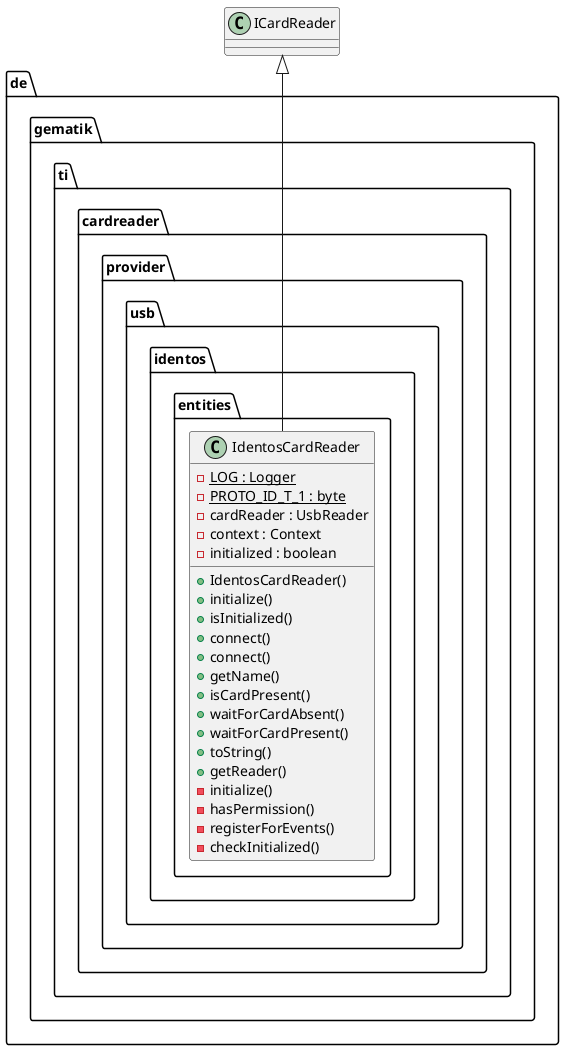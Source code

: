 @startuml


    package de.gematik.ti.cardreader.provider.usb.identos.entities {
      class IdentosCardReader {
          {static} - LOG : Logger
          {static} - PROTO_ID_T_1 : byte
          - cardReader : UsbReader
          - context : Context
          - initialized : boolean
          + IdentosCardReader()
          + initialize()
          + isInitialized()
          + connect()
          + connect()
          + getName()
          + isCardPresent()
          + waitForCardAbsent()
          + waitForCardPresent()
          + toString()
          + getReader()
          - initialize()
          - hasPermission()
          - registerForEvents()
          - checkInitialized()
      }
    }

  IdentosCardReader -up-|> ICardReader

@enduml
